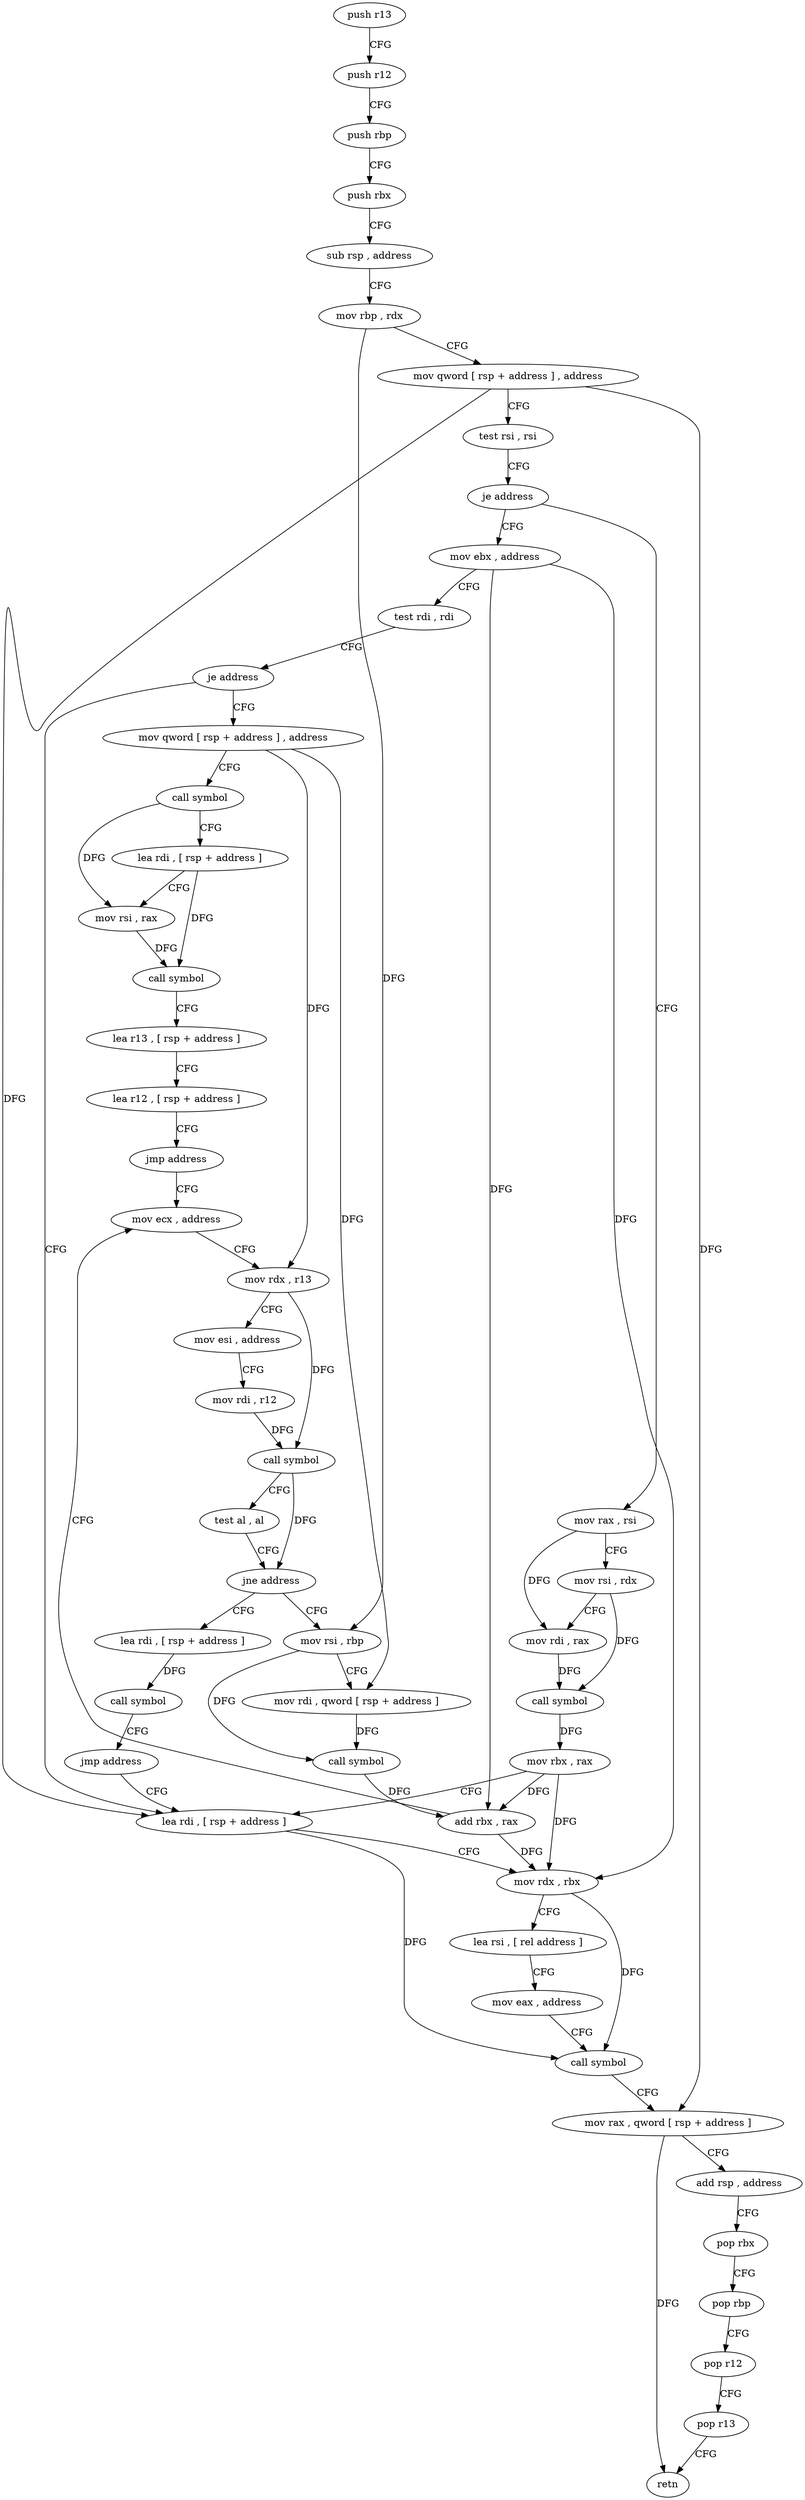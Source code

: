 digraph "func" {
"156257" [label = "push r13" ]
"156259" [label = "push r12" ]
"156261" [label = "push rbp" ]
"156262" [label = "push rbx" ]
"156263" [label = "sub rsp , address" ]
"156267" [label = "mov rbp , rdx" ]
"156270" [label = "mov qword [ rsp + address ] , address" ]
"156279" [label = "test rsi , rsi" ]
"156282" [label = "je address" ]
"156342" [label = "mov ebx , address" ]
"156284" [label = "mov rax , rsi" ]
"156347" [label = "test rdi , rdi" ]
"156350" [label = "je address" ]
"156301" [label = "lea rdi , [ rsp + address ]" ]
"156352" [label = "mov qword [ rsp + address ] , address" ]
"156287" [label = "mov rsi , rdx" ]
"156290" [label = "mov rdi , rax" ]
"156293" [label = "call symbol" ]
"156298" [label = "mov rbx , rax" ]
"156306" [label = "mov rdx , rbx" ]
"156309" [label = "lea rsi , [ rel address ]" ]
"156316" [label = "mov eax , address" ]
"156321" [label = "call symbol" ]
"156326" [label = "mov rax , qword [ rsp + address ]" ]
"156331" [label = "add rsp , address" ]
"156335" [label = "pop rbx" ]
"156336" [label = "pop rbp" ]
"156337" [label = "pop r12" ]
"156339" [label = "pop r13" ]
"156341" [label = "retn" ]
"156361" [label = "call symbol" ]
"156366" [label = "lea rdi , [ rsp + address ]" ]
"156371" [label = "mov rsi , rax" ]
"156374" [label = "call symbol" ]
"156379" [label = "lea r13 , [ rsp + address ]" ]
"156384" [label = "lea r12 , [ rsp + address ]" ]
"156389" [label = "jmp address" ]
"156407" [label = "mov ecx , address" ]
"156412" [label = "mov rdx , r13" ]
"156415" [label = "mov esi , address" ]
"156420" [label = "mov rdi , r12" ]
"156423" [label = "call symbol" ]
"156428" [label = "test al , al" ]
"156430" [label = "jne address" ]
"156391" [label = "mov rsi , rbp" ]
"156432" [label = "lea rdi , [ rsp + address ]" ]
"156394" [label = "mov rdi , qword [ rsp + address ]" ]
"156399" [label = "call symbol" ]
"156404" [label = "add rbx , rax" ]
"156437" [label = "call symbol" ]
"156442" [label = "jmp address" ]
"156257" -> "156259" [ label = "CFG" ]
"156259" -> "156261" [ label = "CFG" ]
"156261" -> "156262" [ label = "CFG" ]
"156262" -> "156263" [ label = "CFG" ]
"156263" -> "156267" [ label = "CFG" ]
"156267" -> "156270" [ label = "CFG" ]
"156267" -> "156391" [ label = "DFG" ]
"156270" -> "156279" [ label = "CFG" ]
"156270" -> "156326" [ label = "DFG" ]
"156270" -> "156301" [ label = "DFG" ]
"156279" -> "156282" [ label = "CFG" ]
"156282" -> "156342" [ label = "CFG" ]
"156282" -> "156284" [ label = "CFG" ]
"156342" -> "156347" [ label = "CFG" ]
"156342" -> "156306" [ label = "DFG" ]
"156342" -> "156404" [ label = "DFG" ]
"156284" -> "156287" [ label = "CFG" ]
"156284" -> "156290" [ label = "DFG" ]
"156347" -> "156350" [ label = "CFG" ]
"156350" -> "156301" [ label = "CFG" ]
"156350" -> "156352" [ label = "CFG" ]
"156301" -> "156306" [ label = "CFG" ]
"156301" -> "156321" [ label = "DFG" ]
"156352" -> "156361" [ label = "CFG" ]
"156352" -> "156394" [ label = "DFG" ]
"156352" -> "156412" [ label = "DFG" ]
"156287" -> "156290" [ label = "CFG" ]
"156287" -> "156293" [ label = "DFG" ]
"156290" -> "156293" [ label = "DFG" ]
"156293" -> "156298" [ label = "DFG" ]
"156298" -> "156301" [ label = "CFG" ]
"156298" -> "156306" [ label = "DFG" ]
"156298" -> "156404" [ label = "DFG" ]
"156306" -> "156309" [ label = "CFG" ]
"156306" -> "156321" [ label = "DFG" ]
"156309" -> "156316" [ label = "CFG" ]
"156316" -> "156321" [ label = "CFG" ]
"156321" -> "156326" [ label = "CFG" ]
"156326" -> "156331" [ label = "CFG" ]
"156326" -> "156341" [ label = "DFG" ]
"156331" -> "156335" [ label = "CFG" ]
"156335" -> "156336" [ label = "CFG" ]
"156336" -> "156337" [ label = "CFG" ]
"156337" -> "156339" [ label = "CFG" ]
"156339" -> "156341" [ label = "CFG" ]
"156361" -> "156366" [ label = "CFG" ]
"156361" -> "156371" [ label = "DFG" ]
"156366" -> "156371" [ label = "CFG" ]
"156366" -> "156374" [ label = "DFG" ]
"156371" -> "156374" [ label = "DFG" ]
"156374" -> "156379" [ label = "CFG" ]
"156379" -> "156384" [ label = "CFG" ]
"156384" -> "156389" [ label = "CFG" ]
"156389" -> "156407" [ label = "CFG" ]
"156407" -> "156412" [ label = "CFG" ]
"156412" -> "156415" [ label = "CFG" ]
"156412" -> "156423" [ label = "DFG" ]
"156415" -> "156420" [ label = "CFG" ]
"156420" -> "156423" [ label = "DFG" ]
"156423" -> "156428" [ label = "CFG" ]
"156423" -> "156430" [ label = "DFG" ]
"156428" -> "156430" [ label = "CFG" ]
"156430" -> "156391" [ label = "CFG" ]
"156430" -> "156432" [ label = "CFG" ]
"156391" -> "156394" [ label = "CFG" ]
"156391" -> "156399" [ label = "DFG" ]
"156432" -> "156437" [ label = "DFG" ]
"156394" -> "156399" [ label = "DFG" ]
"156399" -> "156404" [ label = "DFG" ]
"156404" -> "156407" [ label = "CFG" ]
"156404" -> "156306" [ label = "DFG" ]
"156437" -> "156442" [ label = "CFG" ]
"156442" -> "156301" [ label = "CFG" ]
}

